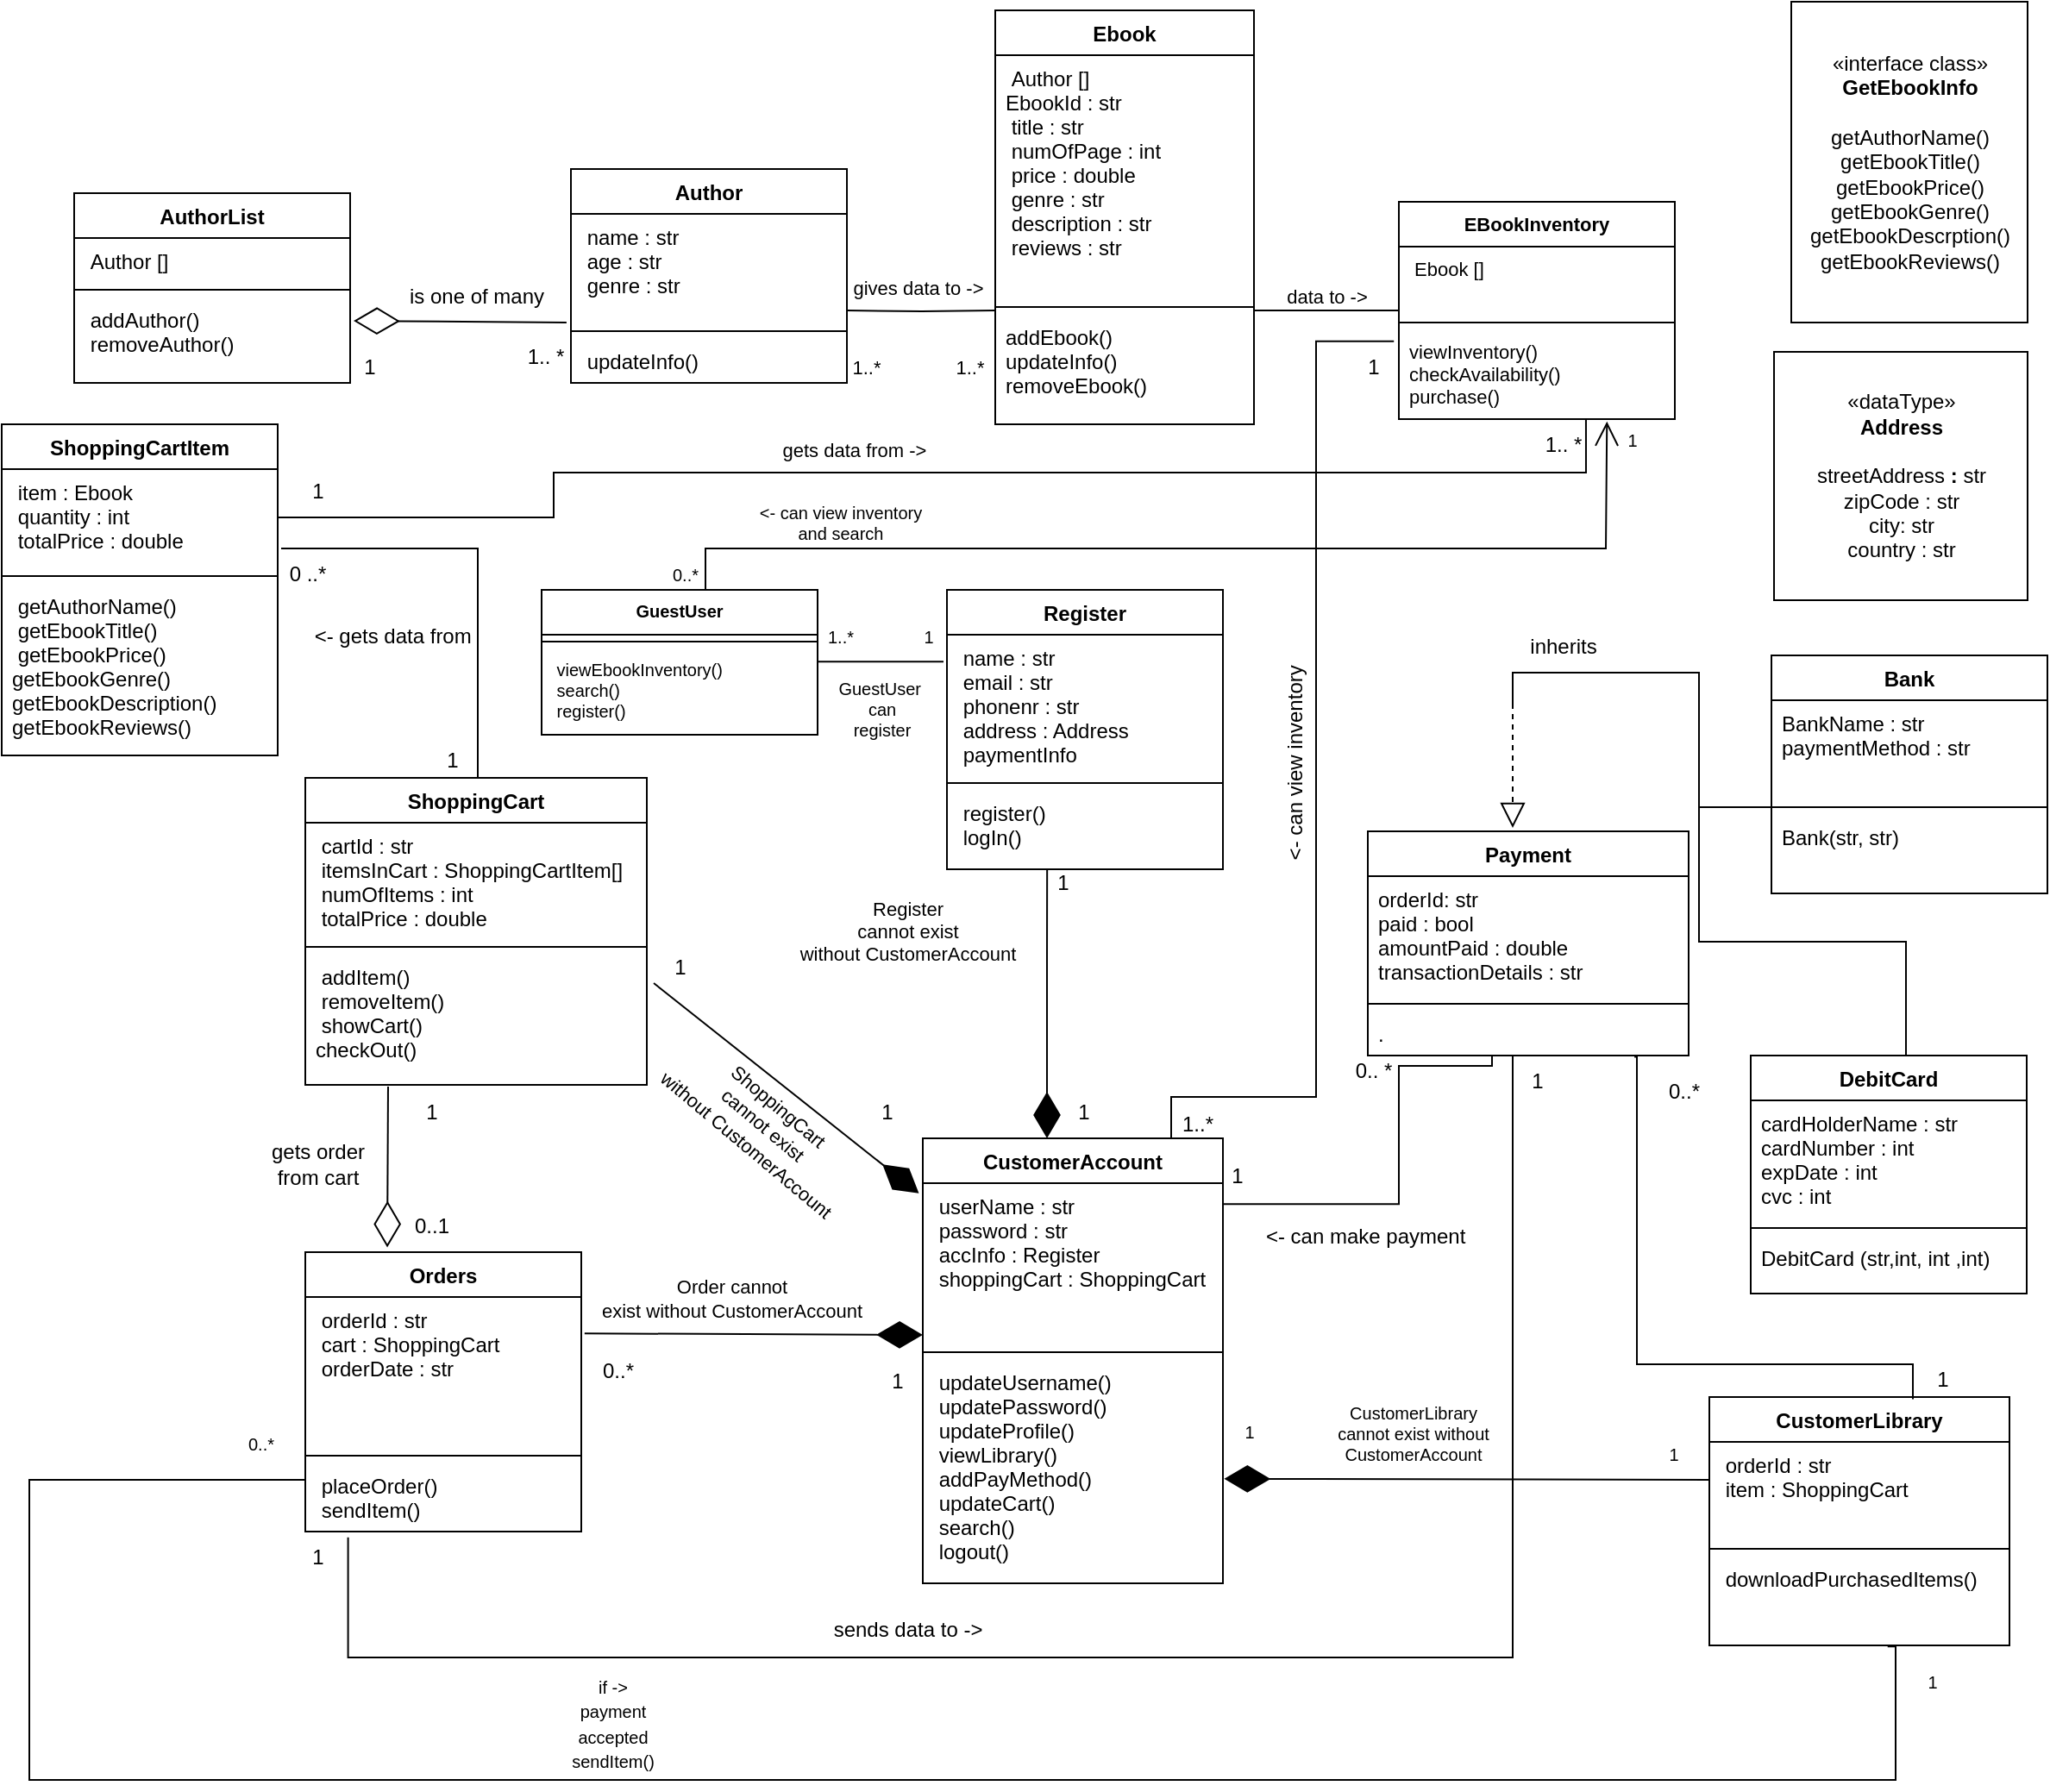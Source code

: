 <mxfile version="20.3.0" type="device"><diagram id="rfU8-Gn8JExE_742wvP9" name="Page-1"><mxGraphModel dx="782" dy="531" grid="1" gridSize="6" guides="1" tooltips="1" connect="1" arrows="1" fold="1" page="1" pageScale="1" pageWidth="1200" pageHeight="1920" math="0" shadow="0"><root><object label="" id="0"><mxCell/></object><mxCell id="1" parent="0"/><mxCell id="KZOJ6jSVoNmZ6wtObSPc-12" value="Ebook" style="swimlane;fontStyle=1;align=center;verticalAlign=top;childLayout=stackLayout;horizontal=1;startSize=26;horizontalStack=0;resizeParent=1;resizeParentMax=0;resizeLast=0;collapsible=1;marginBottom=0;" parent="1" vertex="1"><mxGeometry x="588" y="24" width="150" height="240" as="geometry"/></mxCell><mxCell id="KZOJ6jSVoNmZ6wtObSPc-13" value=" Author []&#10;EbookId : str&#10; title : str&#10; numOfPage : int&#10; price : double&#10; genre : str&#10; description : str&#10; reviews : str" style="text;strokeColor=none;fillColor=none;align=left;verticalAlign=top;spacingLeft=4;spacingRight=4;overflow=hidden;rotatable=0;points=[[0,0.5],[1,0.5]];portConstraint=eastwest;" parent="KZOJ6jSVoNmZ6wtObSPc-12" vertex="1"><mxGeometry y="26" width="150" height="142" as="geometry"/></mxCell><mxCell id="KZOJ6jSVoNmZ6wtObSPc-14" value="" style="line;strokeWidth=1;fillColor=none;align=left;verticalAlign=middle;spacingTop=-1;spacingLeft=3;spacingRight=3;rotatable=0;labelPosition=right;points=[];portConstraint=eastwest;strokeColor=inherit;" parent="KZOJ6jSVoNmZ6wtObSPc-12" vertex="1"><mxGeometry y="168" width="150" height="8" as="geometry"/></mxCell><mxCell id="KZOJ6jSVoNmZ6wtObSPc-15" value="addEbook()&#10;updateInfo()&#10;removeEbook()" style="text;strokeColor=none;fillColor=none;align=left;verticalAlign=top;spacingLeft=4;spacingRight=4;overflow=hidden;rotatable=0;points=[[0,0.5],[1,0.5]];portConstraint=eastwest;" parent="KZOJ6jSVoNmZ6wtObSPc-12" vertex="1"><mxGeometry y="176" width="150" height="64" as="geometry"/></mxCell><mxCell id="khwqj_iUXq48i5T3I7e4-1" value="AuthorList" style="swimlane;fontStyle=1;align=center;verticalAlign=top;childLayout=stackLayout;horizontal=1;startSize=26;horizontalStack=0;resizeParent=1;resizeParentMax=0;resizeLast=0;collapsible=1;marginBottom=0;" parent="1" vertex="1"><mxGeometry x="54" y="130" width="160" height="110" as="geometry"/></mxCell><mxCell id="khwqj_iUXq48i5T3I7e4-2" value=" Author [] " style="text;strokeColor=none;fillColor=none;align=left;verticalAlign=top;spacingLeft=4;spacingRight=4;overflow=hidden;rotatable=0;points=[[0,0.5],[1,0.5]];portConstraint=eastwest;" parent="khwqj_iUXq48i5T3I7e4-1" vertex="1"><mxGeometry y="26" width="160" height="26" as="geometry"/></mxCell><mxCell id="khwqj_iUXq48i5T3I7e4-3" value="" style="line;strokeWidth=1;fillColor=none;align=left;verticalAlign=middle;spacingTop=-1;spacingLeft=3;spacingRight=3;rotatable=0;labelPosition=right;points=[];portConstraint=eastwest;strokeColor=inherit;" parent="khwqj_iUXq48i5T3I7e4-1" vertex="1"><mxGeometry y="52" width="160" height="8" as="geometry"/></mxCell><mxCell id="khwqj_iUXq48i5T3I7e4-4" value=" addAuthor()&#10; removeAuthor()" style="text;strokeColor=none;fillColor=none;align=left;verticalAlign=top;spacingLeft=4;spacingRight=4;overflow=hidden;rotatable=0;points=[[0,0.5],[1,0.5]];portConstraint=eastwest;" parent="khwqj_iUXq48i5T3I7e4-1" vertex="1"><mxGeometry y="60" width="160" height="50" as="geometry"/></mxCell><mxCell id="khwqj_iUXq48i5T3I7e4-7" value="Author" style="swimlane;fontStyle=1;align=center;verticalAlign=top;childLayout=stackLayout;horizontal=1;startSize=26;horizontalStack=0;resizeParent=1;resizeParentMax=0;resizeLast=0;collapsible=1;marginBottom=0;" parent="1" vertex="1"><mxGeometry x="342" y="116" width="160" height="124" as="geometry"/></mxCell><mxCell id="khwqj_iUXq48i5T3I7e4-8" value=" name : str&#10; age : str&#10; genre : str" style="text;strokeColor=none;fillColor=none;align=left;verticalAlign=top;spacingLeft=4;spacingRight=4;overflow=hidden;rotatable=0;points=[[0,0.5],[1,0.5]];portConstraint=eastwest;" parent="khwqj_iUXq48i5T3I7e4-7" vertex="1"><mxGeometry y="26" width="160" height="64" as="geometry"/></mxCell><mxCell id="khwqj_iUXq48i5T3I7e4-9" value="" style="line;strokeWidth=1;fillColor=none;align=left;verticalAlign=middle;spacingTop=-1;spacingLeft=3;spacingRight=3;rotatable=0;labelPosition=right;points=[];portConstraint=eastwest;strokeColor=inherit;" parent="khwqj_iUXq48i5T3I7e4-7" vertex="1"><mxGeometry y="90" width="160" height="8" as="geometry"/></mxCell><mxCell id="khwqj_iUXq48i5T3I7e4-10" value=" updateInfo()" style="text;strokeColor=none;fillColor=none;align=left;verticalAlign=top;spacingLeft=4;spacingRight=4;overflow=hidden;rotatable=0;points=[[0,0.5],[1,0.5]];portConstraint=eastwest;" parent="khwqj_iUXq48i5T3I7e4-7" vertex="1"><mxGeometry y="98" width="160" height="26" as="geometry"/></mxCell><mxCell id="khwqj_iUXq48i5T3I7e4-11" value="" style="endArrow=diamondThin;endFill=0;endSize=24;html=1;rounded=0;exitX=-0.016;exitY=0.984;exitDx=0;exitDy=0;exitPerimeter=0;" parent="1" source="khwqj_iUXq48i5T3I7e4-8" edge="1"><mxGeometry width="160" relative="1" as="geometry"><mxPoint x="336" y="204" as="sourcePoint"/><mxPoint x="216" y="204" as="targetPoint"/></mxGeometry></mxCell><mxCell id="khwqj_iUXq48i5T3I7e4-14" value="is one of many" style="text;html=1;align=center;verticalAlign=middle;resizable=0;points=[];autosize=1;strokeColor=none;fillColor=none;" parent="1" vertex="1"><mxGeometry x="236" y="175" width="102" height="30" as="geometry"/></mxCell><mxCell id="khwqj_iUXq48i5T3I7e4-15" value="1" style="text;html=1;align=center;verticalAlign=middle;resizable=0;points=[];autosize=1;strokeColor=none;fillColor=none;" parent="1" vertex="1"><mxGeometry x="210" y="216" width="30" height="30" as="geometry"/></mxCell><mxCell id="khwqj_iUXq48i5T3I7e4-16" value="1.. *" style="text;html=1;align=center;verticalAlign=middle;resizable=0;points=[];autosize=1;strokeColor=none;fillColor=none;" parent="1" vertex="1"><mxGeometry x="306" y="210" width="42" height="30" as="geometry"/></mxCell><mxCell id="khwqj_iUXq48i5T3I7e4-17" value="" style="endArrow=none;html=1;edgeStyle=orthogonalEdgeStyle;rounded=0;entryX=0;entryY=0.75;entryDx=0;entryDy=0;entryPerimeter=0;" parent="1" target="KZOJ6jSVoNmZ6wtObSPc-14" edge="1"><mxGeometry relative="1" as="geometry"><mxPoint x="502" y="198" as="sourcePoint"/><mxPoint x="582" y="198" as="targetPoint"/><Array as="points"/></mxGeometry></mxCell><mxCell id="khwqj_iUXq48i5T3I7e4-20" value="&lt;font style=&quot;font-size: 11px;&quot;&gt;gives data to -&amp;gt;&lt;/font&gt;" style="text;html=1;align=center;verticalAlign=middle;resizable=0;points=[];autosize=1;strokeColor=none;fillColor=none;" parent="1" vertex="1"><mxGeometry x="492" y="170" width="102" height="30" as="geometry"/></mxCell><mxCell id="khwqj_iUXq48i5T3I7e4-22" value="1..*" style="text;html=1;align=center;verticalAlign=middle;resizable=0;points=[];autosize=1;strokeColor=none;fillColor=none;fontSize=11;" parent="1" vertex="1"><mxGeometry x="552" y="216" width="42" height="30" as="geometry"/></mxCell><mxCell id="khwqj_iUXq48i5T3I7e4-23" value="1..*" style="text;html=1;align=center;verticalAlign=middle;resizable=0;points=[];autosize=1;strokeColor=none;fillColor=none;fontSize=11;" parent="1" vertex="1"><mxGeometry x="492" y="216" width="42" height="30" as="geometry"/></mxCell><mxCell id="khwqj_iUXq48i5T3I7e4-28" value="EBookInventory" style="swimlane;fontStyle=1;align=center;verticalAlign=top;childLayout=stackLayout;horizontal=1;startSize=26;horizontalStack=0;resizeParent=1;resizeParentMax=0;resizeLast=0;collapsible=1;marginBottom=0;fontSize=11;" parent="1" vertex="1"><mxGeometry x="822" y="135" width="160" height="126" as="geometry"/></mxCell><mxCell id="khwqj_iUXq48i5T3I7e4-29" value=" Ebook []&#10;&#10;" style="text;strokeColor=none;fillColor=none;align=left;verticalAlign=top;spacingLeft=4;spacingRight=4;overflow=hidden;rotatable=0;points=[[0,0.5],[1,0.5]];portConstraint=eastwest;fontSize=11;" parent="khwqj_iUXq48i5T3I7e4-28" vertex="1"><mxGeometry y="26" width="160" height="40" as="geometry"/></mxCell><mxCell id="khwqj_iUXq48i5T3I7e4-30" value="" style="line;strokeWidth=1;fillColor=none;align=left;verticalAlign=middle;spacingTop=-1;spacingLeft=3;spacingRight=3;rotatable=0;labelPosition=right;points=[];portConstraint=eastwest;strokeColor=inherit;fontSize=11;" parent="khwqj_iUXq48i5T3I7e4-28" vertex="1"><mxGeometry y="66" width="160" height="8" as="geometry"/></mxCell><mxCell id="khwqj_iUXq48i5T3I7e4-31" value="viewInventory()&#10;checkAvailability() &#10;purchase()" style="text;strokeColor=none;fillColor=none;align=left;verticalAlign=top;spacingLeft=4;spacingRight=4;overflow=hidden;rotatable=0;points=[[0,0.5],[1,0.5]];portConstraint=eastwest;fontSize=11;" parent="khwqj_iUXq48i5T3I7e4-28" vertex="1"><mxGeometry y="74" width="160" height="52" as="geometry"/></mxCell><mxCell id="khwqj_iUXq48i5T3I7e4-32" value="" style="endArrow=none;html=1;edgeStyle=orthogonalEdgeStyle;rounded=0;fontSize=11;" parent="1" edge="1"><mxGeometry relative="1" as="geometry"><mxPoint x="738" y="198" as="sourcePoint"/><mxPoint x="822" y="198" as="targetPoint"/></mxGeometry></mxCell><mxCell id="khwqj_iUXq48i5T3I7e4-35" value="data to -&amp;gt;" style="text;html=1;align=center;verticalAlign=middle;resizable=0;points=[];autosize=1;strokeColor=none;fillColor=none;fontSize=11;" parent="1" vertex="1"><mxGeometry x="744" y="175" width="72" height="30" as="geometry"/></mxCell><mxCell id="elyVJVdLX1dgq5v3WP0M-1" value="Register" style="swimlane;fontStyle=1;align=center;verticalAlign=top;childLayout=stackLayout;horizontal=1;startSize=26;horizontalStack=0;resizeParent=1;resizeParentMax=0;resizeLast=0;collapsible=1;marginBottom=0;" parent="1" vertex="1"><mxGeometry x="560" y="360" width="160" height="162" as="geometry"/></mxCell><mxCell id="elyVJVdLX1dgq5v3WP0M-2" value=" name : str&#10; email : str&#10; phonenr : str&#10; address : Address&#10; paymentInfo" style="text;strokeColor=none;fillColor=none;align=left;verticalAlign=top;spacingLeft=4;spacingRight=4;overflow=hidden;rotatable=0;points=[[0,0.5],[1,0.5]];portConstraint=eastwest;" parent="elyVJVdLX1dgq5v3WP0M-1" vertex="1"><mxGeometry y="26" width="160" height="82" as="geometry"/></mxCell><mxCell id="elyVJVdLX1dgq5v3WP0M-3" value="" style="line;strokeWidth=1;fillColor=none;align=left;verticalAlign=middle;spacingTop=-1;spacingLeft=3;spacingRight=3;rotatable=0;labelPosition=right;points=[];portConstraint=eastwest;strokeColor=inherit;" parent="elyVJVdLX1dgq5v3WP0M-1" vertex="1"><mxGeometry y="108" width="160" height="8" as="geometry"/></mxCell><mxCell id="elyVJVdLX1dgq5v3WP0M-4" value=" register()&#10; logIn()" style="text;strokeColor=none;fillColor=none;align=left;verticalAlign=top;spacingLeft=4;spacingRight=4;overflow=hidden;rotatable=0;points=[[0,0.5],[1,0.5]];portConstraint=eastwest;" parent="elyVJVdLX1dgq5v3WP0M-1" vertex="1"><mxGeometry y="116" width="160" height="46" as="geometry"/></mxCell><mxCell id="elyVJVdLX1dgq5v3WP0M-5" value="CustomerAccount" style="swimlane;fontStyle=1;align=center;verticalAlign=top;childLayout=stackLayout;horizontal=1;startSize=26;horizontalStack=0;resizeParent=1;resizeParentMax=0;resizeLast=0;collapsible=1;marginBottom=0;" parent="1" vertex="1"><mxGeometry x="546" y="678" width="174" height="258" as="geometry"/></mxCell><mxCell id="elyVJVdLX1dgq5v3WP0M-6" value=" userName : str&#10; password : str&#10; accInfo : Register&#10; shoppingCart : ShoppingCart" style="text;strokeColor=none;fillColor=none;align=left;verticalAlign=top;spacingLeft=4;spacingRight=4;overflow=hidden;rotatable=0;points=[[0,0.5],[1,0.5]];portConstraint=eastwest;" parent="elyVJVdLX1dgq5v3WP0M-5" vertex="1"><mxGeometry y="26" width="174" height="94" as="geometry"/></mxCell><mxCell id="elyVJVdLX1dgq5v3WP0M-7" value="" style="line;strokeWidth=1;fillColor=none;align=left;verticalAlign=middle;spacingTop=-1;spacingLeft=3;spacingRight=3;rotatable=0;labelPosition=right;points=[];portConstraint=eastwest;strokeColor=inherit;" parent="elyVJVdLX1dgq5v3WP0M-5" vertex="1"><mxGeometry y="120" width="174" height="8" as="geometry"/></mxCell><mxCell id="elyVJVdLX1dgq5v3WP0M-8" value=" updateUsername()&#10; updatePassword()&#10; updateProfile()&#10; viewLibrary()&#10; addPayMethod()&#10; updateCart()&#10; search()&#10; logout()" style="text;strokeColor=none;fillColor=none;align=left;verticalAlign=top;spacingLeft=4;spacingRight=4;overflow=hidden;rotatable=0;points=[[0,0.5],[1,0.5]];portConstraint=eastwest;" parent="elyVJVdLX1dgq5v3WP0M-5" vertex="1"><mxGeometry y="128" width="174" height="130" as="geometry"/></mxCell><mxCell id="elyVJVdLX1dgq5v3WP0M-9" value="" style="endArrow=diamondThin;endFill=1;endSize=24;html=1;rounded=0;exitX=0.363;exitY=1;exitDx=0;exitDy=0;exitPerimeter=0;" parent="1" source="elyVJVdLX1dgq5v3WP0M-4" edge="1"><mxGeometry width="160" relative="1" as="geometry"><mxPoint x="618" y="534" as="sourcePoint"/><mxPoint x="618" y="678" as="targetPoint"/><Array as="points"><mxPoint x="618" y="576"/><mxPoint x="618" y="648"/></Array></mxGeometry></mxCell><mxCell id="elyVJVdLX1dgq5v3WP0M-10" value="1" style="text;html=1;align=center;verticalAlign=middle;resizable=0;points=[];autosize=1;strokeColor=none;fillColor=none;" parent="1" vertex="1"><mxGeometry x="612" y="515" width="30" height="30" as="geometry"/></mxCell><mxCell id="elyVJVdLX1dgq5v3WP0M-11" value="1" style="text;html=1;align=center;verticalAlign=middle;resizable=0;points=[];autosize=1;strokeColor=none;fillColor=none;" parent="1" vertex="1"><mxGeometry x="624" y="648" width="30" height="30" as="geometry"/></mxCell><mxCell id="elyVJVdLX1dgq5v3WP0M-12" value="Orders" style="swimlane;fontStyle=1;align=center;verticalAlign=top;childLayout=stackLayout;horizontal=1;startSize=26;horizontalStack=0;resizeParent=1;resizeParentMax=0;resizeLast=0;collapsible=1;marginBottom=0;" parent="1" vertex="1"><mxGeometry x="188" y="744" width="160" height="162" as="geometry"/></mxCell><mxCell id="elyVJVdLX1dgq5v3WP0M-13" value=" orderId : str&#10; cart : ShoppingCart&#10; orderDate : str" style="text;strokeColor=none;fillColor=none;align=left;verticalAlign=top;spacingLeft=4;spacingRight=4;overflow=hidden;rotatable=0;points=[[0,0.5],[1,0.5]];portConstraint=eastwest;" parent="elyVJVdLX1dgq5v3WP0M-12" vertex="1"><mxGeometry y="26" width="160" height="88" as="geometry"/></mxCell><mxCell id="elyVJVdLX1dgq5v3WP0M-14" value="" style="line;strokeWidth=1;fillColor=none;align=left;verticalAlign=middle;spacingTop=-1;spacingLeft=3;spacingRight=3;rotatable=0;labelPosition=right;points=[];portConstraint=eastwest;strokeColor=inherit;" parent="elyVJVdLX1dgq5v3WP0M-12" vertex="1"><mxGeometry y="114" width="160" height="8" as="geometry"/></mxCell><mxCell id="elyVJVdLX1dgq5v3WP0M-15" value=" placeOrder()&#10; sendItem()&#10;" style="text;strokeColor=none;fillColor=none;align=left;verticalAlign=top;spacingLeft=4;spacingRight=4;overflow=hidden;rotatable=0;points=[[0,0.5],[1,0.5]];portConstraint=eastwest;" parent="elyVJVdLX1dgq5v3WP0M-12" vertex="1"><mxGeometry y="122" width="160" height="40" as="geometry"/></mxCell><mxCell id="elyVJVdLX1dgq5v3WP0M-16" value="ShoppingCart" style="swimlane;fontStyle=1;align=center;verticalAlign=top;childLayout=stackLayout;horizontal=1;startSize=26;horizontalStack=0;resizeParent=1;resizeParentMax=0;resizeLast=0;collapsible=1;marginBottom=0;" parent="1" vertex="1"><mxGeometry x="188" y="469" width="198" height="178" as="geometry"/></mxCell><mxCell id="elyVJVdLX1dgq5v3WP0M-17" value=" cartId : str&#10; itemsInCart : ShoppingCartItem[]&#10; numOfItems : int&#10; totalPrice : double" style="text;strokeColor=none;fillColor=none;align=left;verticalAlign=top;spacingLeft=4;spacingRight=4;overflow=hidden;rotatable=0;points=[[0,0.5],[1,0.5]];portConstraint=eastwest;" parent="elyVJVdLX1dgq5v3WP0M-16" vertex="1"><mxGeometry y="26" width="198" height="68" as="geometry"/></mxCell><mxCell id="elyVJVdLX1dgq5v3WP0M-18" value="" style="line;strokeWidth=1;fillColor=none;align=left;verticalAlign=middle;spacingTop=-1;spacingLeft=3;spacingRight=3;rotatable=0;labelPosition=right;points=[];portConstraint=eastwest;strokeColor=inherit;" parent="elyVJVdLX1dgq5v3WP0M-16" vertex="1"><mxGeometry y="94" width="198" height="8" as="geometry"/></mxCell><mxCell id="elyVJVdLX1dgq5v3WP0M-19" value=" addItem()&#10; removeItem()&#10; showCart()&#10;checkOut()" style="text;strokeColor=none;fillColor=none;align=left;verticalAlign=top;spacingLeft=4;spacingRight=4;overflow=hidden;rotatable=0;points=[[0,0.5],[1,0.5]];portConstraint=eastwest;" parent="elyVJVdLX1dgq5v3WP0M-16" vertex="1"><mxGeometry y="102" width="198" height="76" as="geometry"/></mxCell><mxCell id="elyVJVdLX1dgq5v3WP0M-20" value="" style="endArrow=diamondThin;endFill=1;endSize=24;html=1;rounded=0;entryX=-0.013;entryY=0.063;entryDx=0;entryDy=0;entryPerimeter=0;" parent="1" target="elyVJVdLX1dgq5v3WP0M-6" edge="1"><mxGeometry width="160" relative="1" as="geometry"><mxPoint x="390" y="588" as="sourcePoint"/><mxPoint x="508" y="554.5" as="targetPoint"/></mxGeometry></mxCell><mxCell id="elyVJVdLX1dgq5v3WP0M-21" value="" style="endArrow=diamondThin;endFill=0;endSize=24;html=1;rounded=0;entryX=0.297;entryY=-0.017;entryDx=0;entryDy=0;entryPerimeter=0;" parent="1" target="elyVJVdLX1dgq5v3WP0M-12" edge="1"><mxGeometry width="160" relative="1" as="geometry"><mxPoint x="236" y="648" as="sourcePoint"/><mxPoint x="394" y="656.5" as="targetPoint"/></mxGeometry></mxCell><mxCell id="elyVJVdLX1dgq5v3WP0M-22" value="" style="endArrow=diamondThin;endFill=1;endSize=24;html=1;rounded=0;exitX=1.012;exitY=0.24;exitDx=0;exitDy=0;exitPerimeter=0;" parent="1" source="elyVJVdLX1dgq5v3WP0M-13" edge="1"><mxGeometry width="160" relative="1" as="geometry"><mxPoint x="386" y="786" as="sourcePoint"/><mxPoint x="546" y="792" as="targetPoint"/></mxGeometry></mxCell><mxCell id="elyVJVdLX1dgq5v3WP0M-23" value="1" style="text;html=1;align=center;verticalAlign=middle;resizable=0;points=[];autosize=1;strokeColor=none;fillColor=none;" parent="1" vertex="1"><mxGeometry x="390" y="564" width="30" height="30" as="geometry"/></mxCell><mxCell id="elyVJVdLX1dgq5v3WP0M-24" value="1" style="text;html=1;align=center;verticalAlign=middle;resizable=0;points=[];autosize=1;strokeColor=none;fillColor=none;" parent="1" vertex="1"><mxGeometry x="510" y="648" width="30" height="30" as="geometry"/></mxCell><mxCell id="elyVJVdLX1dgq5v3WP0M-25" value="1" style="text;html=1;align=center;verticalAlign=middle;resizable=0;points=[];autosize=1;strokeColor=none;fillColor=none;" parent="1" vertex="1"><mxGeometry x="246" y="648" width="30" height="30" as="geometry"/></mxCell><mxCell id="elyVJVdLX1dgq5v3WP0M-26" value="0..*" style="text;html=1;align=center;verticalAlign=middle;resizable=0;points=[];autosize=1;strokeColor=none;fillColor=none;" parent="1" vertex="1"><mxGeometry x="348" y="798" width="42" height="30" as="geometry"/></mxCell><mxCell id="elyVJVdLX1dgq5v3WP0M-27" value="1&lt;br&gt;" style="text;html=1;align=center;verticalAlign=middle;resizable=0;points=[];autosize=1;strokeColor=none;fillColor=none;" parent="1" vertex="1"><mxGeometry x="516" y="804" width="30" height="30" as="geometry"/></mxCell><mxCell id="elyVJVdLX1dgq5v3WP0M-28" value="0..1" style="text;html=1;align=center;verticalAlign=middle;resizable=0;points=[];autosize=1;strokeColor=none;fillColor=none;" parent="1" vertex="1"><mxGeometry x="240" y="714" width="42" height="30" as="geometry"/></mxCell><mxCell id="elyVJVdLX1dgq5v3WP0M-29" value="ShoppingCartItem" style="swimlane;fontStyle=1;align=center;verticalAlign=top;childLayout=stackLayout;horizontal=1;startSize=26;horizontalStack=0;resizeParent=1;resizeParentMax=0;resizeLast=0;collapsible=1;marginBottom=0;" parent="1" vertex="1"><mxGeometry x="12" y="264" width="160" height="192" as="geometry"/></mxCell><mxCell id="elyVJVdLX1dgq5v3WP0M-30" value=" item : Ebook&#10; quantity : int&#10; totalPrice : double" style="text;strokeColor=none;fillColor=none;align=left;verticalAlign=top;spacingLeft=4;spacingRight=4;overflow=hidden;rotatable=0;points=[[0,0.5],[1,0.5]];portConstraint=eastwest;" parent="elyVJVdLX1dgq5v3WP0M-29" vertex="1"><mxGeometry y="26" width="160" height="58" as="geometry"/></mxCell><mxCell id="elyVJVdLX1dgq5v3WP0M-31" value="" style="line;strokeWidth=1;fillColor=none;align=left;verticalAlign=middle;spacingTop=-1;spacingLeft=3;spacingRight=3;rotatable=0;labelPosition=right;points=[];portConstraint=eastwest;strokeColor=inherit;" parent="elyVJVdLX1dgq5v3WP0M-29" vertex="1"><mxGeometry y="84" width="160" height="8" as="geometry"/></mxCell><mxCell id="elyVJVdLX1dgq5v3WP0M-32" value=" getAuthorName()&#10; getEbookTitle()&#10; getEbookPrice()&#10;getEbookGenre()&#10;getEbookDescription()&#10;getEbookReviews()" style="text;strokeColor=none;fillColor=none;align=left;verticalAlign=top;spacingLeft=4;spacingRight=4;overflow=hidden;rotatable=0;points=[[0,0.5],[1,0.5]];portConstraint=eastwest;" parent="elyVJVdLX1dgq5v3WP0M-29" vertex="1"><mxGeometry y="92" width="160" height="100" as="geometry"/></mxCell><mxCell id="elyVJVdLX1dgq5v3WP0M-41" value="" style="endArrow=none;html=1;edgeStyle=orthogonalEdgeStyle;rounded=0;exitX=0.998;exitY=0.129;exitDx=0;exitDy=0;exitPerimeter=0;" parent="1" source="elyVJVdLX1dgq5v3WP0M-6" edge="1"><mxGeometry relative="1" as="geometry"><mxPoint x="780" y="714" as="sourcePoint"/><mxPoint x="876" y="630" as="targetPoint"/><Array as="points"><mxPoint x="822" y="716"/><mxPoint x="822" y="636"/><mxPoint x="876" y="636"/></Array></mxGeometry></mxCell><mxCell id="elyVJVdLX1dgq5v3WP0M-47" value="1" style="text;html=1;align=center;verticalAlign=middle;resizable=0;points=[];autosize=1;strokeColor=none;fillColor=none;" parent="1" vertex="1"><mxGeometry x="713" y="685" width="30" height="30" as="geometry"/></mxCell><mxCell id="elyVJVdLX1dgq5v3WP0M-48" value="0.. *" style="text;html=1;align=center;verticalAlign=middle;resizable=0;points=[];autosize=1;strokeColor=none;fillColor=none;" parent="1" vertex="1"><mxGeometry x="786" y="624" width="42" height="30" as="geometry"/></mxCell><mxCell id="elyVJVdLX1dgq5v3WP0M-49" value="" style="endArrow=none;html=1;edgeStyle=orthogonalEdgeStyle;rounded=0;exitX=0.155;exitY=1.083;exitDx=0;exitDy=0;exitPerimeter=0;" parent="1" source="elyVJVdLX1dgq5v3WP0M-15" edge="1"><mxGeometry relative="1" as="geometry"><mxPoint x="210" y="916" as="sourcePoint"/><mxPoint x="888" y="630" as="targetPoint"/><Array as="points"><mxPoint x="213" y="979"/><mxPoint x="888" y="979"/></Array></mxGeometry></mxCell><mxCell id="QUP6mPVWaar38gb6Byrk-1" value="DebitCard" style="swimlane;fontStyle=1;align=center;verticalAlign=top;childLayout=stackLayout;horizontal=1;startSize=26;horizontalStack=0;resizeParent=1;resizeParentMax=0;resizeLast=0;collapsible=1;marginBottom=0;rotation=0;" parent="1" vertex="1"><mxGeometry x="1026" y="630" width="160" height="138" as="geometry"/></mxCell><mxCell id="QUP6mPVWaar38gb6Byrk-2" value="cardHolderName : str&#10;cardNumber : int&#10;expDate : int&#10;cvc : int" style="text;strokeColor=none;fillColor=none;align=left;verticalAlign=top;spacingLeft=4;spacingRight=4;overflow=hidden;rotatable=0;points=[[0,0.5],[1,0.5]];portConstraint=eastwest;rotation=0;" parent="QUP6mPVWaar38gb6Byrk-1" vertex="1"><mxGeometry y="26" width="160" height="70" as="geometry"/></mxCell><mxCell id="QUP6mPVWaar38gb6Byrk-3" value="" style="line;strokeWidth=1;fillColor=none;align=left;verticalAlign=middle;spacingTop=-1;spacingLeft=3;spacingRight=3;rotatable=0;labelPosition=right;points=[];portConstraint=eastwest;strokeColor=inherit;rotation=0;" parent="QUP6mPVWaar38gb6Byrk-1" vertex="1"><mxGeometry y="96" width="160" height="8" as="geometry"/></mxCell><mxCell id="QUP6mPVWaar38gb6Byrk-4" value="DebitCard (str,int, int ,int)" style="text;strokeColor=none;fillColor=none;align=left;verticalAlign=top;spacingLeft=4;spacingRight=4;overflow=hidden;rotatable=0;points=[[0,0.5],[1,0.5]];portConstraint=eastwest;rotation=0;" parent="QUP6mPVWaar38gb6Byrk-1" vertex="1"><mxGeometry y="104" width="160" height="34" as="geometry"/></mxCell><mxCell id="QUP6mPVWaar38gb6Byrk-5" value="Bank" style="swimlane;fontStyle=1;align=center;verticalAlign=top;childLayout=stackLayout;horizontal=1;startSize=26;horizontalStack=0;resizeParent=1;resizeParentMax=0;resizeLast=0;collapsible=1;marginBottom=0;" parent="1" vertex="1"><mxGeometry x="1038" y="398" width="160" height="138" as="geometry"/></mxCell><mxCell id="QUP6mPVWaar38gb6Byrk-6" value="BankName : str&#10;paymentMethod : str" style="text;strokeColor=none;fillColor=none;align=left;verticalAlign=top;spacingLeft=4;spacingRight=4;overflow=hidden;rotatable=0;points=[[0,0.5],[1,0.5]];portConstraint=eastwest;" parent="QUP6mPVWaar38gb6Byrk-5" vertex="1"><mxGeometry y="26" width="160" height="58" as="geometry"/></mxCell><mxCell id="QUP6mPVWaar38gb6Byrk-7" value="" style="line;strokeWidth=1;fillColor=none;align=left;verticalAlign=middle;spacingTop=-1;spacingLeft=3;spacingRight=3;rotatable=0;labelPosition=right;points=[];portConstraint=eastwest;strokeColor=inherit;" parent="QUP6mPVWaar38gb6Byrk-5" vertex="1"><mxGeometry y="84" width="160" height="8" as="geometry"/></mxCell><mxCell id="QUP6mPVWaar38gb6Byrk-8" value="Bank(str, str)" style="text;strokeColor=none;fillColor=none;align=left;verticalAlign=top;spacingLeft=4;spacingRight=4;overflow=hidden;rotatable=0;points=[[0,0.5],[1,0.5]];portConstraint=eastwest;" parent="QUP6mPVWaar38gb6Byrk-5" vertex="1"><mxGeometry y="92" width="160" height="46" as="geometry"/></mxCell><mxCell id="QUP6mPVWaar38gb6Byrk-13" value="" style="endArrow=none;html=1;edgeStyle=orthogonalEdgeStyle;rounded=0;exitX=0;exitY=0.5;exitDx=0;exitDy=0;exitPerimeter=0;" parent="1" source="QUP6mPVWaar38gb6Byrk-7" edge="1"><mxGeometry relative="1" as="geometry"><mxPoint x="996" y="486" as="sourcePoint"/><mxPoint x="1116" y="630" as="targetPoint"/><Array as="points"><mxPoint x="996" y="486"/><mxPoint x="996" y="564"/><mxPoint x="1116" y="564"/></Array></mxGeometry></mxCell><mxCell id="QUP6mPVWaar38gb6Byrk-16" value="" style="endArrow=none;html=1;edgeStyle=orthogonalEdgeStyle;rounded=0;" parent="1" edge="1"><mxGeometry relative="1" as="geometry"><mxPoint x="888" y="426" as="sourcePoint"/><mxPoint x="996" y="486" as="targetPoint"/><Array as="points"><mxPoint x="996" y="408"/></Array></mxGeometry></mxCell><mxCell id="QUP6mPVWaar38gb6Byrk-19" value="Payment" style="swimlane;fontStyle=1;align=center;verticalAlign=top;childLayout=stackLayout;horizontal=1;startSize=26;horizontalStack=0;resizeParent=1;resizeParentMax=0;resizeLast=0;collapsible=1;marginBottom=0;" parent="1" vertex="1"><mxGeometry x="804" y="500" width="186" height="130" as="geometry"/></mxCell><mxCell id="QUP6mPVWaar38gb6Byrk-20" value="orderId: str&#10;paid : bool&#10;amountPaid : double&#10;transactionDetails : str" style="text;strokeColor=none;fillColor=none;align=left;verticalAlign=top;spacingLeft=4;spacingRight=4;overflow=hidden;rotatable=0;points=[[0,0.5],[1,0.5]];portConstraint=eastwest;" parent="QUP6mPVWaar38gb6Byrk-19" vertex="1"><mxGeometry y="26" width="186" height="70" as="geometry"/></mxCell><mxCell id="QUP6mPVWaar38gb6Byrk-21" value="" style="line;strokeWidth=1;fillColor=none;align=left;verticalAlign=middle;spacingTop=-1;spacingLeft=3;spacingRight=3;rotatable=0;labelPosition=right;points=[];portConstraint=eastwest;strokeColor=inherit;" parent="QUP6mPVWaar38gb6Byrk-19" vertex="1"><mxGeometry y="96" width="186" height="8" as="geometry"/></mxCell><mxCell id="QUP6mPVWaar38gb6Byrk-22" value=".&#10;" style="text;strokeColor=none;fillColor=none;align=left;verticalAlign=top;spacingLeft=4;spacingRight=4;overflow=hidden;rotatable=0;points=[[0,0.5],[1,0.5]];portConstraint=eastwest;" parent="QUP6mPVWaar38gb6Byrk-19" vertex="1"><mxGeometry y="104" width="186" height="26" as="geometry"/></mxCell><mxCell id="QUP6mPVWaar38gb6Byrk-23" value="1" style="text;html=1;align=center;verticalAlign=middle;resizable=0;points=[];autosize=1;strokeColor=none;fillColor=none;" parent="1" vertex="1"><mxGeometry x="887" y="630" width="30" height="30" as="geometry"/></mxCell><mxCell id="QUP6mPVWaar38gb6Byrk-25" value="1" style="text;html=1;align=center;verticalAlign=middle;resizable=0;points=[];autosize=1;strokeColor=none;fillColor=none;" parent="1" vertex="1"><mxGeometry x="180" y="906" width="30" height="30" as="geometry"/></mxCell><mxCell id="QUP6mPVWaar38gb6Byrk-28" value="inherits" style="text;html=1;align=center;verticalAlign=middle;resizable=0;points=[];autosize=1;strokeColor=none;fillColor=none;rotation=0;" parent="1" vertex="1"><mxGeometry x="887" y="378" width="60" height="30" as="geometry"/></mxCell><mxCell id="QUP6mPVWaar38gb6Byrk-29" value="" style="endArrow=block;dashed=1;endFill=0;endSize=12;html=1;rounded=0;" parent="1" edge="1"><mxGeometry width="160" relative="1" as="geometry"><mxPoint x="888" y="426" as="sourcePoint"/><mxPoint x="888" y="498" as="targetPoint"/></mxGeometry></mxCell><mxCell id="QUP6mPVWaar38gb6Byrk-30" value="«interface class»&lt;br&gt;&lt;b&gt;GetEbookInfo&lt;/b&gt;&lt;br&gt;&lt;br&gt;getAuthorName()&lt;br&gt;getEbookTitle()&lt;br&gt;getEbookPrice()&lt;br&gt;getEbookGenre()&lt;br&gt;getEbookDescrption()&lt;br&gt;getEbookReviews()" style="html=1;" parent="1" vertex="1"><mxGeometry x="1049.5" y="19" width="137" height="186" as="geometry"/></mxCell><mxCell id="QUP6mPVWaar38gb6Byrk-33" value="«dataType»&lt;br&gt;&lt;b&gt;Address&lt;/b&gt;&lt;br&gt;&lt;br&gt;streetAddress &lt;b&gt;: &lt;/b&gt;str&lt;br&gt;zipCode : str&lt;br&gt;city: str&lt;br&gt;country : str" style="html=1;" parent="1" vertex="1"><mxGeometry x="1039.5" y="222" width="147" height="144" as="geometry"/></mxCell><mxCell id="QUP6mPVWaar38gb6Byrk-42" value="1" style="text;html=1;align=center;verticalAlign=middle;resizable=0;points=[];autosize=1;strokeColor=none;fillColor=none;" parent="1" vertex="1"><mxGeometry x="180" y="288" width="30" height="30" as="geometry"/></mxCell><mxCell id="QUP6mPVWaar38gb6Byrk-44" value="" style="endArrow=none;html=1;edgeStyle=orthogonalEdgeStyle;rounded=0;entryX=0.678;entryY=0.998;entryDx=0;entryDy=0;entryPerimeter=0;" parent="1" target="khwqj_iUXq48i5T3I7e4-31" edge="1"><mxGeometry relative="1" as="geometry"><mxPoint x="172" y="342" as="sourcePoint"/><mxPoint x="930" y="292" as="targetPoint"/><Array as="points"><mxPoint x="172" y="318"/><mxPoint x="332" y="318"/><mxPoint x="332" y="292"/><mxPoint x="931" y="292"/></Array></mxGeometry></mxCell><mxCell id="QUP6mPVWaar38gb6Byrk-47" value="1.. *" style="text;html=1;align=center;verticalAlign=middle;resizable=0;points=[];autosize=1;strokeColor=none;fillColor=none;" parent="1" vertex="1"><mxGeometry x="896" y="261" width="42" height="30" as="geometry"/></mxCell><mxCell id="QUP6mPVWaar38gb6Byrk-48" value="" style="endArrow=none;html=1;edgeStyle=orthogonalEdgeStyle;rounded=0;" parent="1" edge="1"><mxGeometry relative="1" as="geometry"><mxPoint x="174" y="336" as="sourcePoint"/><mxPoint x="286.4" y="469" as="targetPoint"/><Array as="points"><mxPoint x="287" y="336"/><mxPoint x="288" y="336"/><mxPoint x="288" y="469"/></Array></mxGeometry></mxCell><mxCell id="QUP6mPVWaar38gb6Byrk-51" value="1" style="text;html=1;align=center;verticalAlign=middle;resizable=0;points=[];autosize=1;strokeColor=none;fillColor=none;" parent="1" vertex="1"><mxGeometry x="258" y="444" width="30" height="30" as="geometry"/></mxCell><mxCell id="QUP6mPVWaar38gb6Byrk-52" value="0 ..*" style="text;html=1;align=center;verticalAlign=middle;resizable=0;points=[];autosize=1;strokeColor=none;fillColor=none;" parent="1" vertex="1"><mxGeometry x="168" y="336" width="42" height="30" as="geometry"/></mxCell><mxCell id="QUP6mPVWaar38gb6Byrk-59" value="" style="endArrow=none;html=1;edgeStyle=orthogonalEdgeStyle;rounded=0;entryX=-0.018;entryY=0.132;entryDx=0;entryDy=0;entryPerimeter=0;" parent="1" target="khwqj_iUXq48i5T3I7e4-31" edge="1"><mxGeometry relative="1" as="geometry"><mxPoint x="690" y="678" as="sourcePoint"/><mxPoint x="816" y="216" as="targetPoint"/><Array as="points"><mxPoint x="690" y="654"/><mxPoint x="774" y="654"/><mxPoint x="774" y="216"/></Array></mxGeometry></mxCell><mxCell id="QUP6mPVWaar38gb6Byrk-62" value="1" style="text;html=1;align=center;verticalAlign=middle;resizable=0;points=[];autosize=1;strokeColor=none;fillColor=none;" parent="1" vertex="1"><mxGeometry x="792" y="216" width="30" height="30" as="geometry"/></mxCell><mxCell id="QUP6mPVWaar38gb6Byrk-63" value="1..*" style="text;html=1;align=center;verticalAlign=middle;resizable=0;points=[];autosize=1;strokeColor=none;fillColor=none;" parent="1" vertex="1"><mxGeometry x="684" y="655" width="42" height="30" as="geometry"/></mxCell><mxCell id="QUP6mPVWaar38gb6Byrk-64" value="&lt;font style=&quot;font-size: 11px;&quot;&gt;ShoppingCart&lt;br&gt;cannot exist&lt;br&gt;without CustomerAccount&lt;/font&gt;" style="text;html=1;align=center;verticalAlign=middle;resizable=0;points=[];autosize=1;strokeColor=none;fillColor=none;rotation=40;" parent="1" vertex="1"><mxGeometry x="378" y="640" width="150" height="60" as="geometry"/></mxCell><mxCell id="QUP6mPVWaar38gb6Byrk-65" value="Order cannot&lt;br&gt;exist without CustomerAccount" style="text;html=1;align=center;verticalAlign=middle;resizable=0;points=[];autosize=1;strokeColor=none;fillColor=none;fontSize=11;rotation=0;" parent="1" vertex="1"><mxGeometry x="348" y="750" width="174" height="42" as="geometry"/></mxCell><mxCell id="QUP6mPVWaar38gb6Byrk-66" value="Register&lt;br&gt;cannot exist&lt;br&gt;without CustomerAccount" style="text;html=1;align=center;verticalAlign=middle;resizable=0;points=[];autosize=1;strokeColor=none;fillColor=none;fontSize=11;rotation=0;" parent="1" vertex="1"><mxGeometry x="462" y="528" width="150" height="60" as="geometry"/></mxCell><mxCell id="QUP6mPVWaar38gb6Byrk-68" value="gets data from -&amp;gt;" style="text;html=1;align=center;verticalAlign=middle;resizable=0;points=[];autosize=1;strokeColor=none;fillColor=none;fontSize=11;" parent="1" vertex="1"><mxGeometry x="452" y="264" width="108" height="30" as="geometry"/></mxCell><mxCell id="QUP6mPVWaar38gb6Byrk-69" value="&lt;font style=&quot;font-size: 12px;&quot;&gt;&amp;lt;- can view inventory&amp;nbsp;&lt;/font&gt;" style="text;html=1;align=center;verticalAlign=middle;resizable=0;points=[];autosize=1;strokeColor=none;fillColor=none;fontSize=11;rotation=-90;" parent="1" vertex="1"><mxGeometry x="693" y="444" width="138" height="30" as="geometry"/></mxCell><mxCell id="QUP6mPVWaar38gb6Byrk-70" value="&lt;font style=&quot;font-size: 12px;&quot;&gt;&amp;lt;- can make payment&amp;nbsp;&lt;/font&gt;" style="text;html=1;align=center;verticalAlign=middle;resizable=0;points=[];autosize=1;strokeColor=none;fillColor=none;fontSize=11;" parent="1" vertex="1"><mxGeometry x="732" y="720" width="144" height="30" as="geometry"/></mxCell><mxCell id="QUP6mPVWaar38gb6Byrk-71" value="&lt;font style=&quot;font-size: 12px;&quot;&gt;sends data to -&amp;gt;&lt;/font&gt;" style="text;html=1;align=center;verticalAlign=middle;resizable=0;points=[];autosize=1;strokeColor=none;fillColor=none;fontSize=11;" parent="1" vertex="1"><mxGeometry x="483" y="948" width="108" height="30" as="geometry"/></mxCell><mxCell id="QUP6mPVWaar38gb6Byrk-72" value="&lt;font style=&quot;font-size: 12px;&quot;&gt;&amp;lt;- gets data from&amp;nbsp;&lt;/font&gt;" style="text;html=1;align=center;verticalAlign=middle;resizable=0;points=[];autosize=1;strokeColor=none;fillColor=none;fontSize=11;rotation=0;" parent="1" vertex="1"><mxGeometry x="180" y="372" width="120" height="30" as="geometry"/></mxCell><mxCell id="QUP6mPVWaar38gb6Byrk-73" value="&lt;font style=&quot;font-size: 12px;&quot;&gt;gets order&lt;br&gt;from cart&lt;/font&gt;" style="text;html=1;align=center;verticalAlign=middle;resizable=0;points=[];autosize=1;strokeColor=none;fillColor=none;fontSize=11;" parent="1" vertex="1"><mxGeometry x="156" y="669" width="78" height="48" as="geometry"/></mxCell><mxCell id="TEOzQ10BQC4LFkWOpDr9-1" value="CustomerLibrary" style="swimlane;fontStyle=1;align=center;verticalAlign=top;childLayout=stackLayout;horizontal=1;startSize=26;horizontalStack=0;resizeParent=1;resizeParentMax=0;resizeLast=0;collapsible=1;marginBottom=0;" parent="1" vertex="1"><mxGeometry x="1002" y="828" width="174" height="144" as="geometry"/></mxCell><mxCell id="TEOzQ10BQC4LFkWOpDr9-2" value=" orderId : str&#10; item : ShoppingCart" style="text;strokeColor=none;fillColor=none;align=left;verticalAlign=top;spacingLeft=4;spacingRight=4;overflow=hidden;rotatable=0;points=[[0,0.5],[1,0.5]];portConstraint=eastwest;" parent="TEOzQ10BQC4LFkWOpDr9-1" vertex="1"><mxGeometry y="26" width="174" height="58" as="geometry"/></mxCell><mxCell id="TEOzQ10BQC4LFkWOpDr9-3" value="" style="line;strokeWidth=1;fillColor=none;align=left;verticalAlign=middle;spacingTop=-1;spacingLeft=3;spacingRight=3;rotatable=0;labelPosition=right;points=[];portConstraint=eastwest;strokeColor=inherit;" parent="TEOzQ10BQC4LFkWOpDr9-1" vertex="1"><mxGeometry y="84" width="174" height="8" as="geometry"/></mxCell><mxCell id="TEOzQ10BQC4LFkWOpDr9-4" value=" downloadPurchasedItems()" style="text;strokeColor=none;fillColor=none;align=left;verticalAlign=top;spacingLeft=4;spacingRight=4;overflow=hidden;rotatable=0;points=[[0,0.5],[1,0.5]];portConstraint=eastwest;" parent="TEOzQ10BQC4LFkWOpDr9-1" vertex="1"><mxGeometry y="92" width="174" height="52" as="geometry"/></mxCell><mxCell id="TEOzQ10BQC4LFkWOpDr9-5" value="" style="endArrow=none;html=1;edgeStyle=orthogonalEdgeStyle;rounded=0;exitX=0.831;exitY=1.027;exitDx=0;exitDy=0;exitPerimeter=0;" parent="1" source="QUP6mPVWaar38gb6Byrk-22" edge="1"><mxGeometry relative="1" as="geometry"><mxPoint x="960" y="829.29" as="sourcePoint"/><mxPoint x="1120" y="829.29" as="targetPoint"/><Array as="points"><mxPoint x="960" y="631"/><mxPoint x="960" y="809"/><mxPoint x="1120" y="809"/></Array></mxGeometry></mxCell><mxCell id="TEOzQ10BQC4LFkWOpDr9-8" value="0..*" style="text;html=1;align=center;verticalAlign=middle;resizable=0;points=[];autosize=1;strokeColor=none;fillColor=none;" parent="1" vertex="1"><mxGeometry x="966" y="636" width="42" height="30" as="geometry"/></mxCell><mxCell id="TEOzQ10BQC4LFkWOpDr9-9" value="1" style="text;html=1;align=center;verticalAlign=middle;resizable=0;points=[];autosize=1;strokeColor=none;fillColor=none;" parent="1" vertex="1"><mxGeometry x="1122" y="803" width="30" height="30" as="geometry"/></mxCell><mxCell id="TEOzQ10BQC4LFkWOpDr9-10" value="&lt;font style=&quot;font-size: 10px;&quot;&gt;if -&amp;gt;&lt;br&gt;payment&lt;br&gt;accepted&lt;br&gt;sendItem()&lt;br&gt;&lt;/font&gt;" style="text;html=1;align=center;verticalAlign=middle;resizable=0;points=[];autosize=1;strokeColor=none;fillColor=none;" parent="1" vertex="1"><mxGeometry x="330" y="978" width="72" height="78" as="geometry"/></mxCell><mxCell id="TEOzQ10BQC4LFkWOpDr9-11" value="" style="endArrow=none;html=1;edgeStyle=orthogonalEdgeStyle;rounded=0;fontSize=10;exitX=0.594;exitY=1.011;exitDx=0;exitDy=0;exitPerimeter=0;" parent="1" source="TEOzQ10BQC4LFkWOpDr9-4" edge="1"><mxGeometry relative="1" as="geometry"><mxPoint x="1110" y="1056" as="sourcePoint"/><mxPoint x="188" y="852" as="targetPoint"/><Array as="points"><mxPoint x="1110" y="973"/><mxPoint x="1110" y="1050"/><mxPoint x="28" y="1050"/><mxPoint x="28" y="876"/><mxPoint x="188" y="876"/></Array></mxGeometry></mxCell><mxCell id="TEOzQ10BQC4LFkWOpDr9-14" value="" style="endArrow=diamondThin;endFill=1;endSize=24;html=1;rounded=0;fontSize=10;entryX=1.004;entryY=0.534;entryDx=0;entryDy=0;entryPerimeter=0;" parent="1" target="elyVJVdLX1dgq5v3WP0M-8" edge="1"><mxGeometry width="160" relative="1" as="geometry"><mxPoint x="1002" y="876" as="sourcePoint"/><mxPoint x="842" y="876" as="targetPoint"/></mxGeometry></mxCell><mxCell id="TEOzQ10BQC4LFkWOpDr9-15" value="CustomerLibrary&lt;br&gt;cannot exist without&lt;br&gt;CustomerAccount" style="text;html=1;align=center;verticalAlign=middle;resizable=0;points=[];autosize=1;strokeColor=none;fillColor=none;fontSize=10;" parent="1" vertex="1"><mxGeometry x="773" y="822" width="114" height="54" as="geometry"/></mxCell><mxCell id="TEOzQ10BQC4LFkWOpDr9-16" value="1" style="text;html=1;align=center;verticalAlign=middle;resizable=0;points=[];autosize=1;strokeColor=none;fillColor=none;fontSize=10;" parent="1" vertex="1"><mxGeometry x="720" y="833" width="30" height="30" as="geometry"/></mxCell><mxCell id="TEOzQ10BQC4LFkWOpDr9-17" value="1" style="text;html=1;align=center;verticalAlign=middle;resizable=0;points=[];autosize=1;strokeColor=none;fillColor=none;fontSize=10;" parent="1" vertex="1"><mxGeometry x="966" y="846" width="30" height="30" as="geometry"/></mxCell><mxCell id="TEOzQ10BQC4LFkWOpDr9-18" value="0..*" style="text;html=1;align=center;verticalAlign=middle;resizable=0;points=[];autosize=1;strokeColor=none;fillColor=none;fontSize=10;" parent="1" vertex="1"><mxGeometry x="144" y="840" width="36" height="30" as="geometry"/></mxCell><mxCell id="TEOzQ10BQC4LFkWOpDr9-19" value="1" style="text;html=1;align=center;verticalAlign=middle;resizable=0;points=[];autosize=1;strokeColor=none;fillColor=none;fontSize=10;" parent="1" vertex="1"><mxGeometry x="1116" y="978" width="30" height="30" as="geometry"/></mxCell><mxCell id="TEOzQ10BQC4LFkWOpDr9-20" value="GuestUser" style="swimlane;fontStyle=1;align=center;verticalAlign=top;childLayout=stackLayout;horizontal=1;startSize=26;horizontalStack=0;resizeParent=1;resizeParentMax=0;resizeLast=0;collapsible=1;marginBottom=0;fontSize=10;" parent="1" vertex="1"><mxGeometry x="325" y="360" width="160" height="84" as="geometry"/></mxCell><mxCell id="TEOzQ10BQC4LFkWOpDr9-22" value="" style="line;strokeWidth=1;fillColor=none;align=left;verticalAlign=middle;spacingTop=-1;spacingLeft=3;spacingRight=3;rotatable=0;labelPosition=right;points=[];portConstraint=eastwest;strokeColor=inherit;fontSize=10;" parent="TEOzQ10BQC4LFkWOpDr9-20" vertex="1"><mxGeometry y="26" width="160" height="8" as="geometry"/></mxCell><mxCell id="TEOzQ10BQC4LFkWOpDr9-23" value=" viewEbookInventory()&#10; search()&#10; register()" style="text;strokeColor=none;fillColor=none;align=left;verticalAlign=top;spacingLeft=4;spacingRight=4;overflow=hidden;rotatable=0;points=[[0,0.5],[1,0.5]];portConstraint=eastwest;fontSize=10;" parent="TEOzQ10BQC4LFkWOpDr9-20" vertex="1"><mxGeometry y="34" width="160" height="50" as="geometry"/></mxCell><mxCell id="TEOzQ10BQC4LFkWOpDr9-29" value="0..*" style="text;html=1;align=center;verticalAlign=middle;resizable=0;points=[];autosize=1;strokeColor=none;fillColor=none;fontSize=10;" parent="1" vertex="1"><mxGeometry x="390" y="336" width="36" height="30" as="geometry"/></mxCell><mxCell id="TEOzQ10BQC4LFkWOpDr9-30" value="1" style="text;html=1;align=center;verticalAlign=middle;resizable=0;points=[];autosize=1;strokeColor=none;fillColor=none;fontSize=10;" parent="1" vertex="1"><mxGeometry x="942" y="258" width="30" height="30" as="geometry"/></mxCell><mxCell id="TEOzQ10BQC4LFkWOpDr9-31" value="" style="endArrow=none;html=1;edgeStyle=orthogonalEdgeStyle;rounded=0;fontSize=10;" parent="1" edge="1"><mxGeometry relative="1" as="geometry"><mxPoint x="485" y="401.66" as="sourcePoint"/><mxPoint x="558" y="401.66" as="targetPoint"/></mxGeometry></mxCell><mxCell id="TEOzQ10BQC4LFkWOpDr9-34" value="1..*" style="text;html=1;align=center;verticalAlign=middle;resizable=0;points=[];autosize=1;strokeColor=none;fillColor=none;fontSize=10;" parent="1" vertex="1"><mxGeometry x="480" y="372" width="36" height="30" as="geometry"/></mxCell><mxCell id="TEOzQ10BQC4LFkWOpDr9-35" value="1" style="text;html=1;align=center;verticalAlign=middle;resizable=0;points=[];autosize=1;strokeColor=none;fillColor=none;fontSize=10;" parent="1" vertex="1"><mxGeometry x="534" y="372" width="30" height="30" as="geometry"/></mxCell><mxCell id="TEOzQ10BQC4LFkWOpDr9-36" value="&amp;lt;- can view inventory&lt;br&gt;and search&lt;br&gt;" style="text;html=1;align=center;verticalAlign=middle;resizable=0;points=[];autosize=1;strokeColor=none;fillColor=none;fontSize=10;" parent="1" vertex="1"><mxGeometry x="438" y="300" width="120" height="42" as="geometry"/></mxCell><mxCell id="TEOzQ10BQC4LFkWOpDr9-37" value="GuestUser&amp;nbsp;&lt;br&gt;can&lt;br&gt;register" style="text;html=1;align=center;verticalAlign=middle;resizable=0;points=[];autosize=1;strokeColor=none;fillColor=none;fontSize=10;" parent="1" vertex="1"><mxGeometry x="486" y="402" width="72" height="54" as="geometry"/></mxCell><mxCell id="TEOzQ10BQC4LFkWOpDr9-38" value="" style="endArrow=open;endFill=1;endSize=12;html=1;rounded=0;fontSize=10;entryX=0.754;entryY=1.026;entryDx=0;entryDy=0;entryPerimeter=0;" parent="1" target="khwqj_iUXq48i5T3I7e4-31" edge="1"><mxGeometry width="160" relative="1" as="geometry"><mxPoint x="420" y="360" as="sourcePoint"/><mxPoint x="954" y="288" as="targetPoint"/><Array as="points"><mxPoint x="420" y="336"/><mxPoint x="942" y="336"/></Array></mxGeometry></mxCell></root></mxGraphModel></diagram></mxfile>